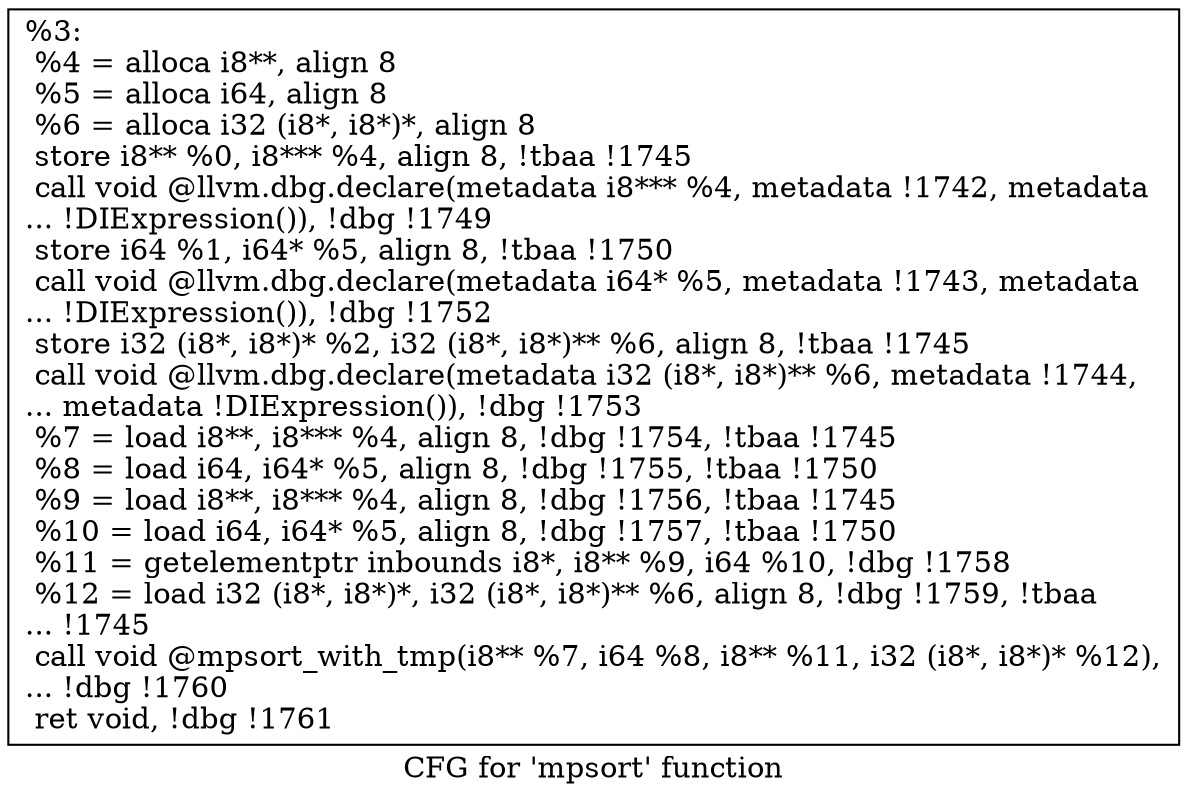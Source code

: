 digraph "CFG for 'mpsort' function" {
	label="CFG for 'mpsort' function";

	Node0x1d90190 [shape=record,label="{%3:\l  %4 = alloca i8**, align 8\l  %5 = alloca i64, align 8\l  %6 = alloca i32 (i8*, i8*)*, align 8\l  store i8** %0, i8*** %4, align 8, !tbaa !1745\l  call void @llvm.dbg.declare(metadata i8*** %4, metadata !1742, metadata\l... !DIExpression()), !dbg !1749\l  store i64 %1, i64* %5, align 8, !tbaa !1750\l  call void @llvm.dbg.declare(metadata i64* %5, metadata !1743, metadata\l... !DIExpression()), !dbg !1752\l  store i32 (i8*, i8*)* %2, i32 (i8*, i8*)** %6, align 8, !tbaa !1745\l  call void @llvm.dbg.declare(metadata i32 (i8*, i8*)** %6, metadata !1744,\l... metadata !DIExpression()), !dbg !1753\l  %7 = load i8**, i8*** %4, align 8, !dbg !1754, !tbaa !1745\l  %8 = load i64, i64* %5, align 8, !dbg !1755, !tbaa !1750\l  %9 = load i8**, i8*** %4, align 8, !dbg !1756, !tbaa !1745\l  %10 = load i64, i64* %5, align 8, !dbg !1757, !tbaa !1750\l  %11 = getelementptr inbounds i8*, i8** %9, i64 %10, !dbg !1758\l  %12 = load i32 (i8*, i8*)*, i32 (i8*, i8*)** %6, align 8, !dbg !1759, !tbaa\l... !1745\l  call void @mpsort_with_tmp(i8** %7, i64 %8, i8** %11, i32 (i8*, i8*)* %12),\l... !dbg !1760\l  ret void, !dbg !1761\l}"];
}
